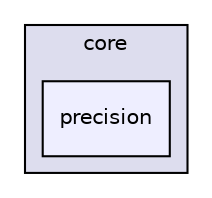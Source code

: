 digraph "lib/alloy-core/include/alloy/core/precision" {
  compound=true
  node [ fontsize="10", fontname="Helvetica"];
  edge [ labelfontsize="10", labelfontname="Helvetica"];
  subgraph clusterdir_e47f71b7a3b9692047cafd017e754db6 {
    graph [ bgcolor="#ddddee", pencolor="black", label="core" fontname="Helvetica", fontsize="10", URL="dir_e47f71b7a3b9692047cafd017e754db6.html"]
  dir_5c1dd142ec18380e95651bc10a049b87 [shape=box, label="precision", style="filled", fillcolor="#eeeeff", pencolor="black", URL="dir_5c1dd142ec18380e95651bc10a049b87.html"];
  }
}
